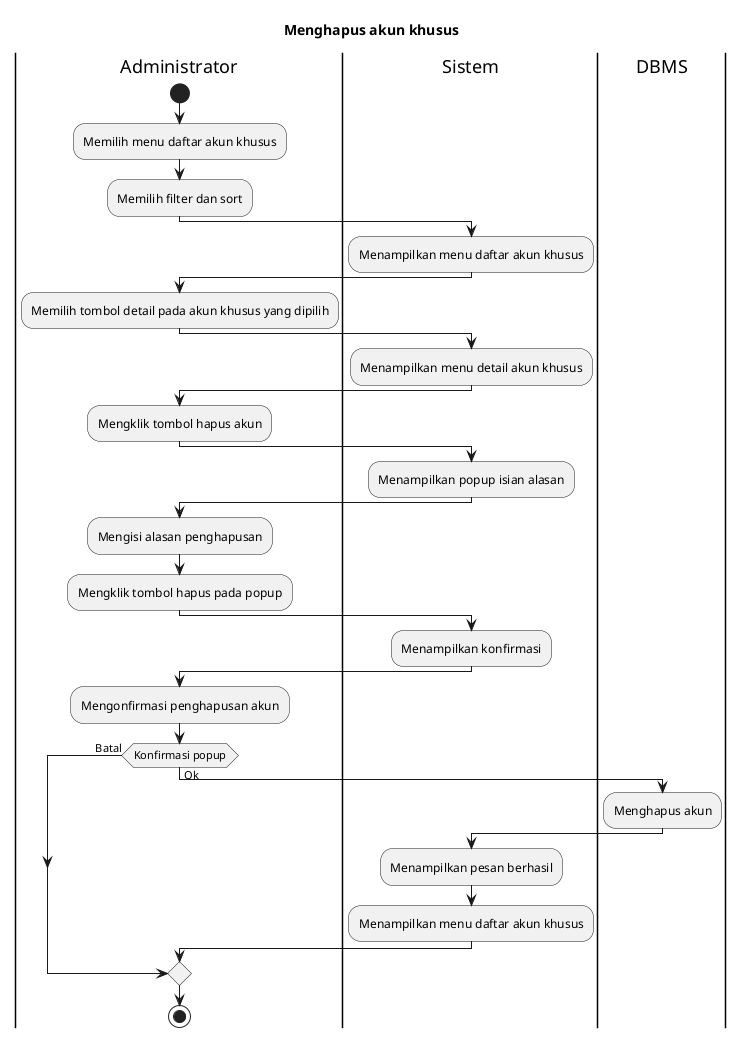 @startuml UC-MGUSER-014 - Menghapus akun khusus
title Menghapus akun khusus

|Administrator|
start
:Memilih menu daftar akun khusus;
:Memilih filter dan sort;

|Sistem|
:Menampilkan menu daftar akun khusus;

|Administrator|
:Memilih tombol detail pada akun khusus yang dipilih;

|Sistem|
:Menampilkan menu detail akun khusus;

|Administrator|
:Mengklik tombol hapus akun;

|Sistem|
:Menampilkan popup isian alasan;

|Administrator|
:Mengisi alasan penghapusan;
:Mengklik tombol hapus pada popup;

|Sistem|
:Menampilkan konfirmasi;

|Administrator|
:Mengonfirmasi penghapusan akun;

if (Konfirmasi popup) then (Batal)
else (Ok)
  |DBMS|
  :Menghapus akun;

  |Sistem|
  :Menampilkan pesan berhasil;
  :Menampilkan menu daftar akun khusus;
endif

|Administrator|
stop

@enduml